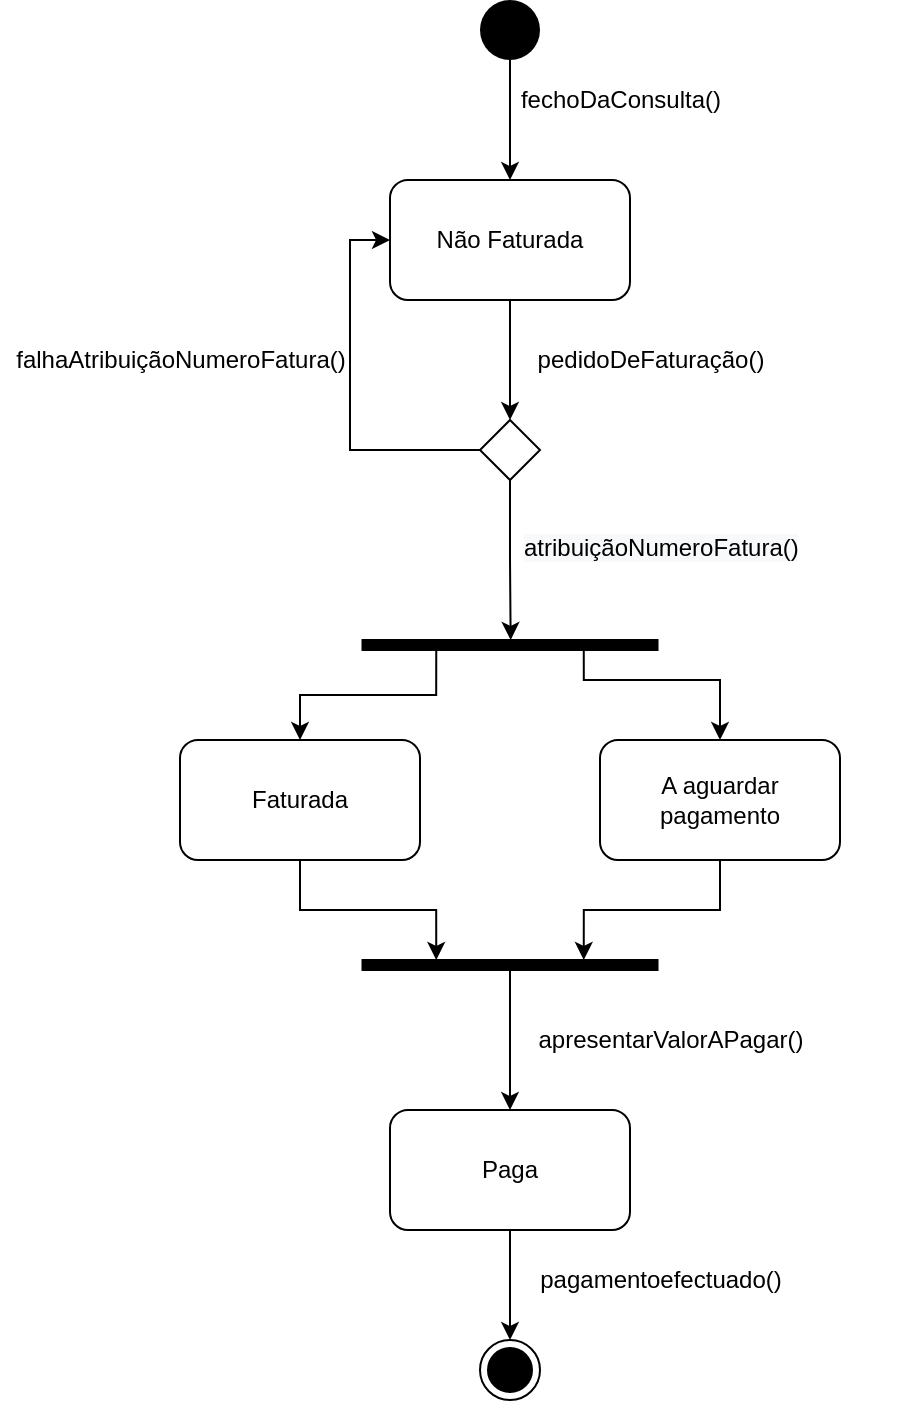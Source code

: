 <mxfile version="14.1.8" type="device"><diagram id="IiXr-6zl2wVgoeyxL-SL" name="Página-1"><mxGraphModel dx="1351" dy="869" grid="1" gridSize="10" guides="1" tooltips="1" connect="1" arrows="1" fold="1" page="1" pageScale="1" pageWidth="827" pageHeight="1169" math="0" shadow="0"><root><mxCell id="0"/><mxCell id="1" parent="0"/><mxCell id="6Y2pGuklJ1V1P5hbUWtW-3" style="edgeStyle=orthogonalEdgeStyle;rounded=0;orthogonalLoop=1;jettySize=auto;html=1;exitX=0.5;exitY=1;exitDx=0;exitDy=0;entryX=0.5;entryY=0;entryDx=0;entryDy=0;" edge="1" parent="1" source="6Y2pGuklJ1V1P5hbUWtW-1"><mxGeometry relative="1" as="geometry"><mxPoint x="465" y="120" as="targetPoint"/></mxGeometry></mxCell><mxCell id="6Y2pGuklJ1V1P5hbUWtW-1" value="" style="ellipse;fillColor=#000000;strokeColor=none;" vertex="1" parent="1"><mxGeometry x="450" y="30" width="30" height="30" as="geometry"/></mxCell><mxCell id="U5DwUW3N4f6TewwI4WO0-10" style="edgeStyle=orthogonalEdgeStyle;rounded=0;orthogonalLoop=1;jettySize=auto;html=1;exitX=0.5;exitY=1;exitDx=0;exitDy=0;entryX=0;entryY=0.25;entryDx=0;entryDy=0;" edge="1" parent="1" source="6Y2pGuklJ1V1P5hbUWtW-5" target="U5DwUW3N4f6TewwI4WO0-8"><mxGeometry relative="1" as="geometry"/></mxCell><mxCell id="6Y2pGuklJ1V1P5hbUWtW-5" value="A aguardar pagamento" style="rounded=1;whiteSpace=wrap;html=1;" vertex="1" parent="1"><mxGeometry x="510" y="400" width="120" height="60" as="geometry"/></mxCell><mxCell id="U5DwUW3N4f6TewwI4WO0-3" style="edgeStyle=orthogonalEdgeStyle;rounded=0;orthogonalLoop=1;jettySize=auto;html=1;exitX=0.5;exitY=1;exitDx=0;exitDy=0;entryX=0.5;entryY=0;entryDx=0;entryDy=0;" edge="1" parent="1" source="6Y2pGuklJ1V1P5hbUWtW-9" target="6Y2pGuklJ1V1P5hbUWtW-11"><mxGeometry relative="1" as="geometry"/></mxCell><mxCell id="6Y2pGuklJ1V1P5hbUWtW-9" value="Paga" style="rounded=1;whiteSpace=wrap;html=1;" vertex="1" parent="1"><mxGeometry x="405" y="585" width="120" height="60" as="geometry"/></mxCell><mxCell id="6Y2pGuklJ1V1P5hbUWtW-11" value="" style="ellipse;html=1;shape=endState;fillColor=#000000;strokeColor=#000000;" vertex="1" parent="1"><mxGeometry x="450" y="700" width="30" height="30" as="geometry"/></mxCell><mxCell id="6Y2pGuklJ1V1P5hbUWtW-12" value="pagamentoefectuado()" style="text;html=1;align=center;verticalAlign=middle;resizable=0;points=[];autosize=1;" vertex="1" parent="1"><mxGeometry x="470" y="660" width="140" height="20" as="geometry"/></mxCell><mxCell id="6Y2pGuklJ1V1P5hbUWtW-13" value="apresentarValorAPagar()" style="text;html=1;align=center;verticalAlign=middle;resizable=0;points=[];autosize=1;" vertex="1" parent="1"><mxGeometry x="470" y="540" width="150" height="20" as="geometry"/></mxCell><mxCell id="4ESlwrJd3ZGKDe2rf0hL-1" value="fechoDaConsulta()" style="text;html=1;align=center;verticalAlign=middle;resizable=0;points=[];autosize=1;" vertex="1" parent="1"><mxGeometry x="460" y="70" width="120" height="20" as="geometry"/></mxCell><mxCell id="4ESlwrJd3ZGKDe2rf0hL-33" style="edgeStyle=orthogonalEdgeStyle;rounded=0;orthogonalLoop=1;jettySize=auto;html=1;exitX=0.5;exitY=1;exitDx=0;exitDy=0;entryX=0.5;entryY=0;entryDx=0;entryDy=0;" edge="1" parent="1" source="4ESlwrJd3ZGKDe2rf0hL-13" target="4ESlwrJd3ZGKDe2rf0hL-16"><mxGeometry relative="1" as="geometry"/></mxCell><mxCell id="4ESlwrJd3ZGKDe2rf0hL-13" value="Não Faturada" style="rounded=1;whiteSpace=wrap;html=1;" vertex="1" parent="1"><mxGeometry x="405" y="120" width="120" height="60" as="geometry"/></mxCell><mxCell id="4ESlwrJd3ZGKDe2rf0hL-21" style="edgeStyle=orthogonalEdgeStyle;rounded=0;orthogonalLoop=1;jettySize=auto;html=1;exitX=0.5;exitY=1;exitDx=0;exitDy=0;" edge="1" parent="1" source="4ESlwrJd3ZGKDe2rf0hL-16"><mxGeometry relative="1" as="geometry"><mxPoint x="465.333" y="350" as="targetPoint"/></mxGeometry></mxCell><mxCell id="4ESlwrJd3ZGKDe2rf0hL-34" style="edgeStyle=orthogonalEdgeStyle;rounded=0;orthogonalLoop=1;jettySize=auto;html=1;exitX=0;exitY=0.5;exitDx=0;exitDy=0;entryX=0;entryY=0.5;entryDx=0;entryDy=0;" edge="1" parent="1" source="4ESlwrJd3ZGKDe2rf0hL-16" target="4ESlwrJd3ZGKDe2rf0hL-13"><mxGeometry relative="1" as="geometry"/></mxCell><mxCell id="4ESlwrJd3ZGKDe2rf0hL-16" value="" style="rhombus;whiteSpace=wrap;html=1;" vertex="1" parent="1"><mxGeometry x="450" y="240" width="30" height="30" as="geometry"/></mxCell><mxCell id="4ESlwrJd3ZGKDe2rf0hL-19" value="falhaAtribuiçãoNumeroFatura()" style="text;html=1;align=center;verticalAlign=middle;resizable=0;points=[];autosize=1;" vertex="1" parent="1"><mxGeometry x="210" y="200" width="180" height="20" as="geometry"/></mxCell><mxCell id="4ESlwrJd3ZGKDe2rf0hL-22" value="&lt;span style=&quot;color: rgb(0 , 0 , 0) ; font-family: &amp;#34;helvetica&amp;#34; ; font-size: 12px ; font-style: normal ; font-weight: 400 ; letter-spacing: normal ; text-align: center ; text-indent: 0px ; text-transform: none ; word-spacing: 0px ; background-color: rgb(248 , 249 , 250) ; display: inline ; float: none&quot;&gt;atribuiçãoNumeroFatura()&lt;/span&gt;" style="text;whiteSpace=wrap;html=1;" vertex="1" parent="1"><mxGeometry x="470" y="290" width="190" height="30" as="geometry"/></mxCell><mxCell id="4ESlwrJd3ZGKDe2rf0hL-32" value="pedidoDeFaturação()" style="text;html=1;align=center;verticalAlign=middle;resizable=0;points=[];autosize=1;" vertex="1" parent="1"><mxGeometry x="470" y="200" width="130" height="20" as="geometry"/></mxCell><mxCell id="U5DwUW3N4f6TewwI4WO0-9" style="edgeStyle=orthogonalEdgeStyle;rounded=0;orthogonalLoop=1;jettySize=auto;html=1;exitX=0.5;exitY=1;exitDx=0;exitDy=0;entryX=0;entryY=0.75;entryDx=0;entryDy=0;" edge="1" parent="1" source="4ESlwrJd3ZGKDe2rf0hL-35" target="U5DwUW3N4f6TewwI4WO0-8"><mxGeometry relative="1" as="geometry"/></mxCell><mxCell id="4ESlwrJd3ZGKDe2rf0hL-35" value="Faturada" style="rounded=1;whiteSpace=wrap;html=1;" vertex="1" parent="1"><mxGeometry x="300" y="400" width="120" height="60" as="geometry"/></mxCell><mxCell id="U5DwUW3N4f6TewwI4WO0-6" style="edgeStyle=orthogonalEdgeStyle;rounded=0;orthogonalLoop=1;jettySize=auto;html=1;exitX=1;exitY=0.75;exitDx=0;exitDy=0;" edge="1" parent="1" source="U5DwUW3N4f6TewwI4WO0-5" target="4ESlwrJd3ZGKDe2rf0hL-35"><mxGeometry relative="1" as="geometry"/></mxCell><mxCell id="U5DwUW3N4f6TewwI4WO0-7" style="edgeStyle=orthogonalEdgeStyle;rounded=0;orthogonalLoop=1;jettySize=auto;html=1;exitX=0;exitY=0.25;exitDx=0;exitDy=0;entryX=0.5;entryY=0;entryDx=0;entryDy=0;" edge="1" parent="1" source="U5DwUW3N4f6TewwI4WO0-5" target="6Y2pGuklJ1V1P5hbUWtW-5"><mxGeometry relative="1" as="geometry"><Array as="points"><mxPoint x="502" y="370"/><mxPoint x="570" y="370"/></Array></mxGeometry></mxCell><mxCell id="U5DwUW3N4f6TewwI4WO0-5" value="" style="rounded=0;whiteSpace=wrap;html=1;fillColor=#000000;direction=south;" vertex="1" parent="1"><mxGeometry x="391.25" y="350" width="147.5" height="5" as="geometry"/></mxCell><mxCell id="U5DwUW3N4f6TewwI4WO0-11" style="edgeStyle=orthogonalEdgeStyle;rounded=0;orthogonalLoop=1;jettySize=auto;html=1;exitX=1;exitY=0.5;exitDx=0;exitDy=0;entryX=0.5;entryY=0;entryDx=0;entryDy=0;" edge="1" parent="1" source="U5DwUW3N4f6TewwI4WO0-8" target="6Y2pGuklJ1V1P5hbUWtW-9"><mxGeometry relative="1" as="geometry"/></mxCell><mxCell id="U5DwUW3N4f6TewwI4WO0-8" value="" style="rounded=0;whiteSpace=wrap;html=1;fillColor=#000000;direction=south;" vertex="1" parent="1"><mxGeometry x="391.25" y="510" width="147.5" height="5" as="geometry"/></mxCell></root></mxGraphModel></diagram></mxfile>